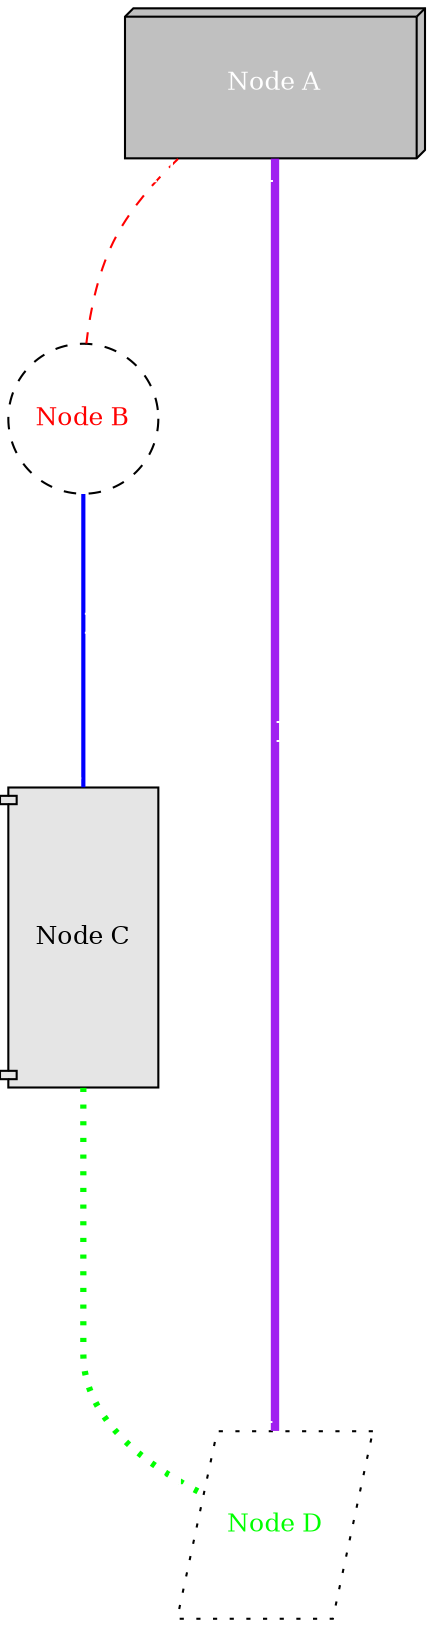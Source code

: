 digraph G {
  node [shape=ellipse, style=filled, fillcolor=white, width=1.5, height=0.75, fontsize=12];
  edge [dir=none];

  A [label="Node A", shape=box3d, style=filled, fillcolor=gray, fontcolor=white, width=2.0, height=1.0];
  B [label="Node B", shape=ellipse, style=dashed, fillcolor=white, fontcolor=red, width=1.0, height=1.0];
  C [label="Node C", shape=component, style=filled, fillcolor=gray90, fontcolor=black, width=1.0, height=2.0];
  D [label="Node D", shape=parallelogram, style=dotted, fillcolor=white, fontcolor=green, width=1.25, height=1.25];

  A -> B [label="Edge AB", color=red, fontcolor=white, style=dashed, weight=1.5, minlen=2, taillabel="tail", headlabel="head", arrowsize=1.5];
  B -> C [label="Edge BC", color=blue, fontcolor=white, style=solid, weight=2.5, minlen=3, taillabel="tail", headlabel="head", arrowhead=vee, arrowtail=box, penwidth=2.0];
  C -> D [label="Edge CD", color=green, fontcolor=white, style=dotted, weight=3.5, minlen=4, taillabel="tail", headlabel="head", arrowhead=diamond, arrowtail=tee, penwidth=3.0];
  D -> A [label="Edge DA", color=purple, fontcolor=white, style=bold, weight=4.5, minlen=5, taillabel="tail", headlabel="head", arrowhead=inv, arrowtail=dot, penwidth=4.0];
}
